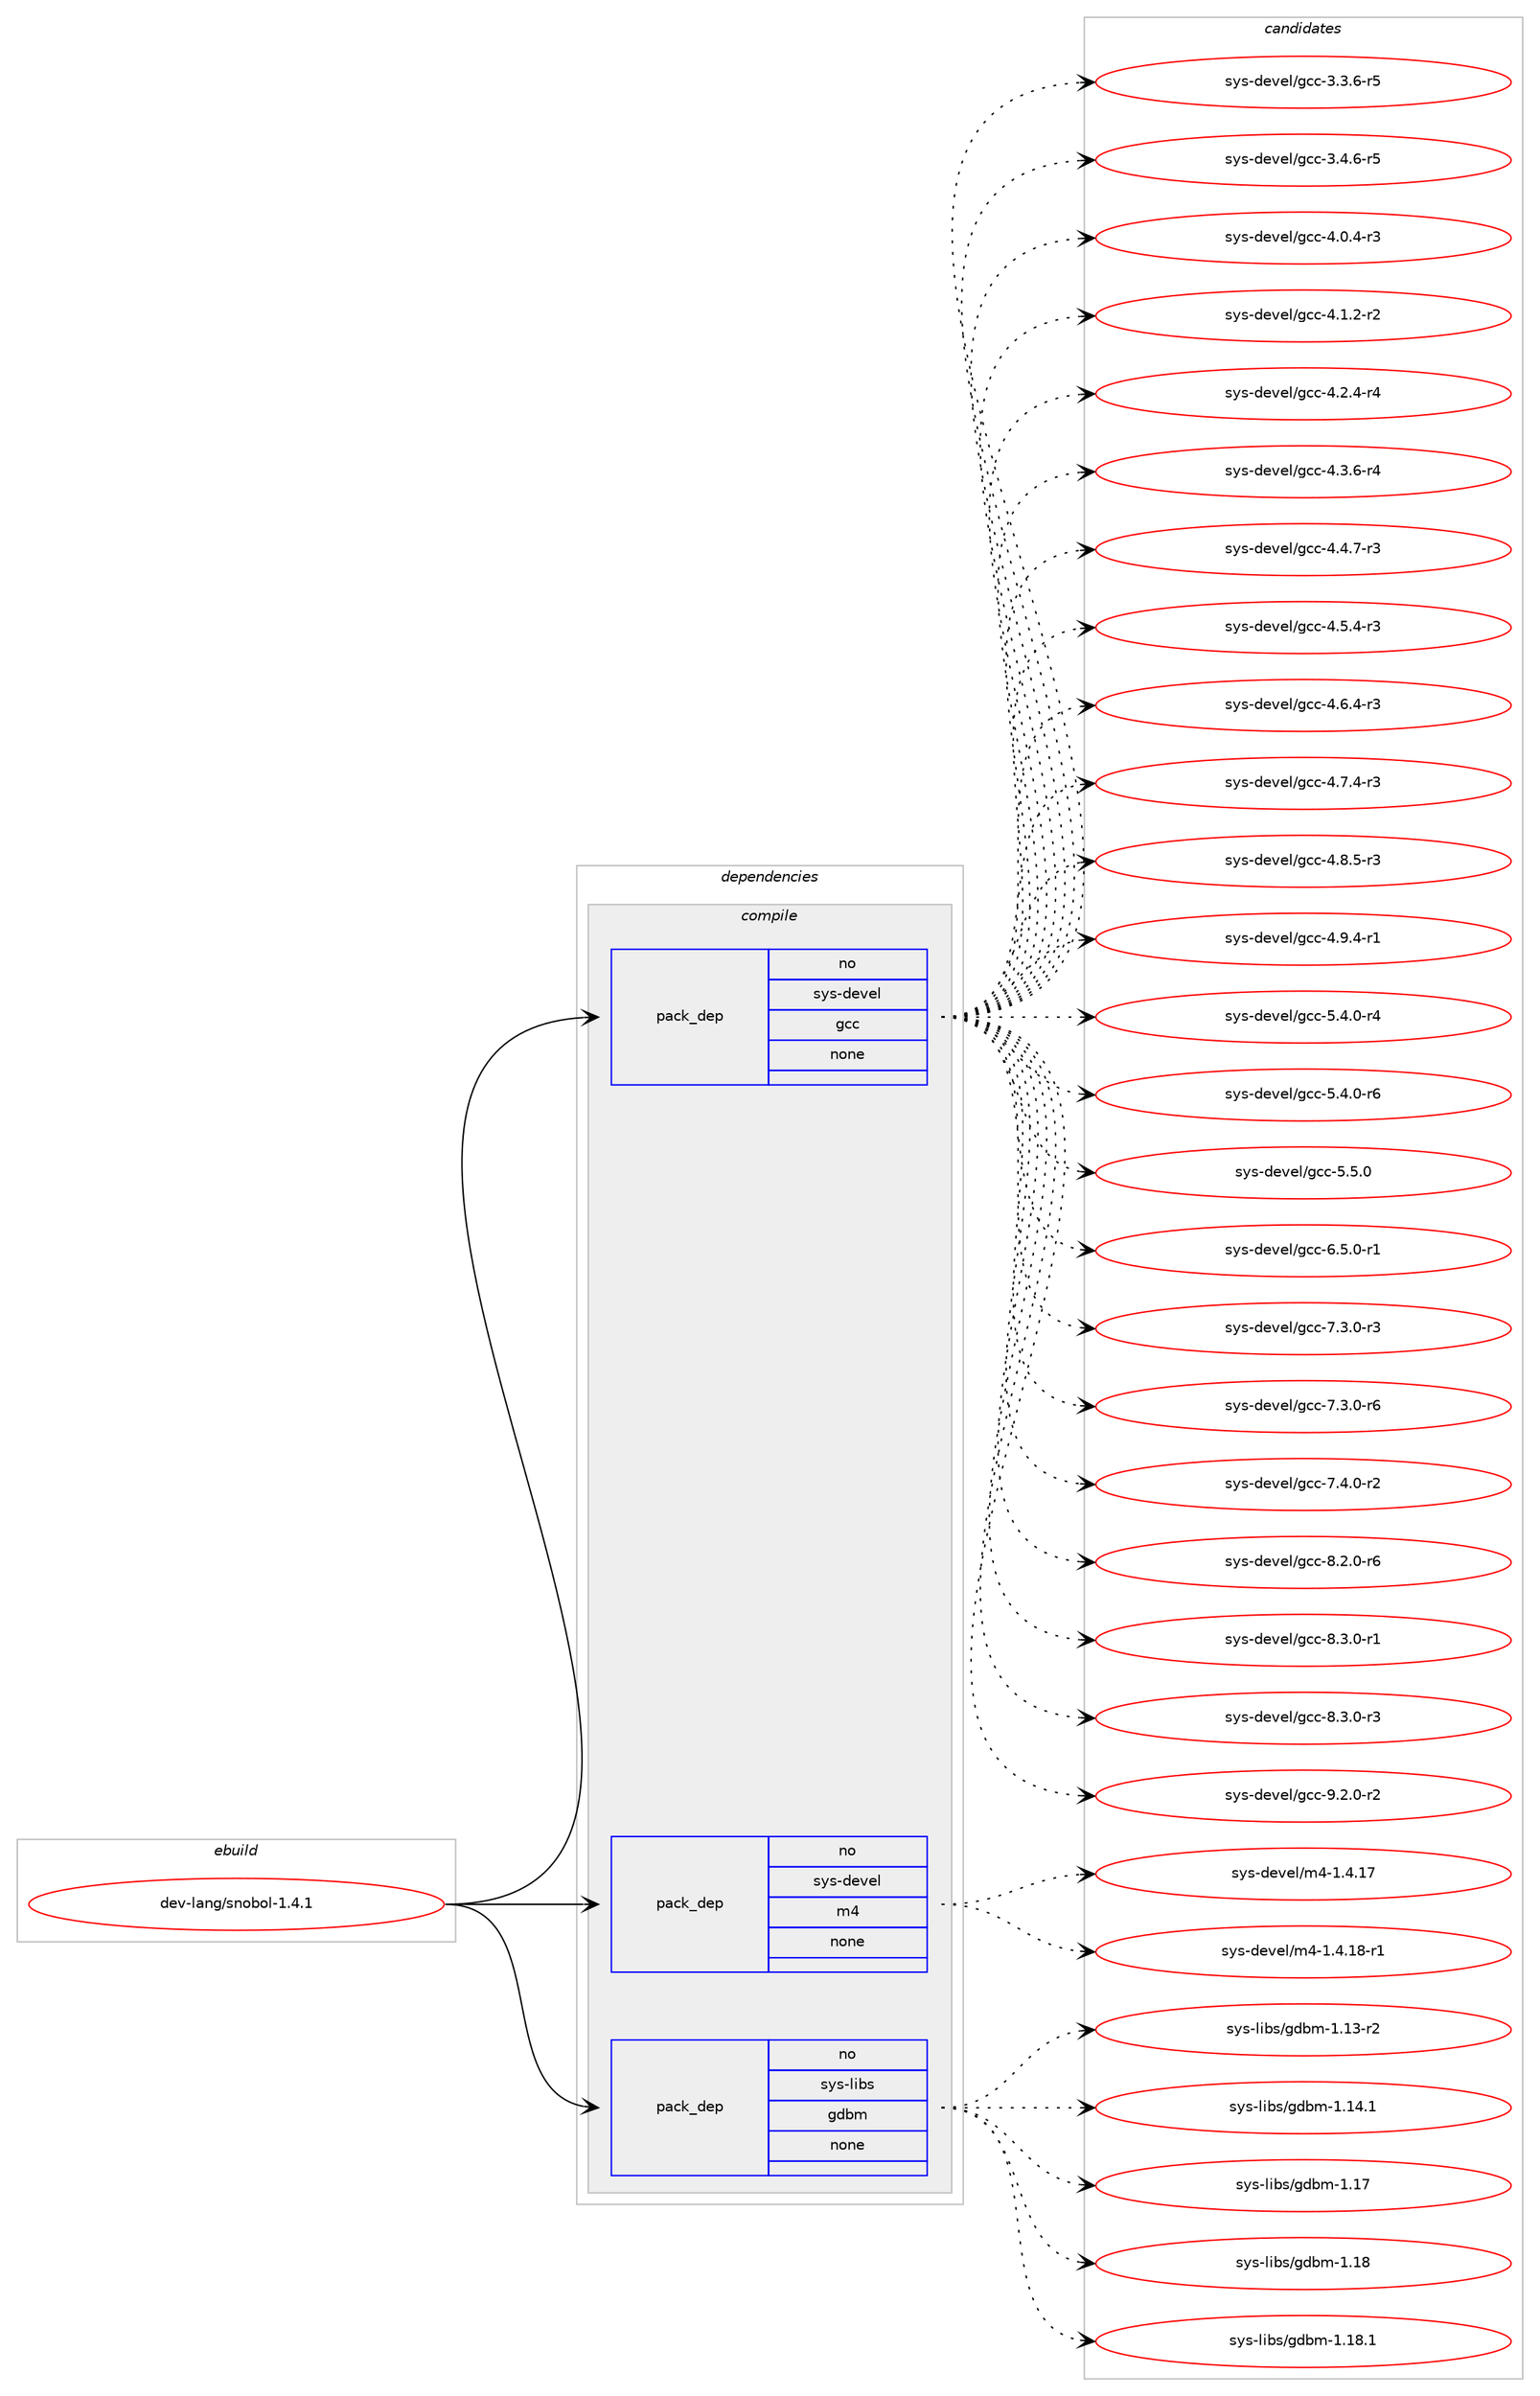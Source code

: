 digraph prolog {

# *************
# Graph options
# *************

newrank=true;
concentrate=true;
compound=true;
graph [rankdir=LR,fontname=Helvetica,fontsize=10,ranksep=1.5];#, ranksep=2.5, nodesep=0.2];
edge  [arrowhead=vee];
node  [fontname=Helvetica,fontsize=10];

# **********
# The ebuild
# **********

subgraph cluster_leftcol {
color=gray;
rank=same;
label=<<i>ebuild</i>>;
id [label="dev-lang/snobol-1.4.1", color=red, width=4, href="../dev-lang/snobol-1.4.1.svg"];
}

# ****************
# The dependencies
# ****************

subgraph cluster_midcol {
color=gray;
label=<<i>dependencies</i>>;
subgraph cluster_compile {
fillcolor="#eeeeee";
style=filled;
label=<<i>compile</i>>;
subgraph pack419371 {
dependency561506 [label=<<TABLE BORDER="0" CELLBORDER="1" CELLSPACING="0" CELLPADDING="4" WIDTH="220"><TR><TD ROWSPAN="6" CELLPADDING="30">pack_dep</TD></TR><TR><TD WIDTH="110">no</TD></TR><TR><TD>sys-devel</TD></TR><TR><TD>gcc</TD></TR><TR><TD>none</TD></TR><TR><TD></TD></TR></TABLE>>, shape=none, color=blue];
}
id:e -> dependency561506:w [weight=20,style="solid",arrowhead="vee"];
subgraph pack419372 {
dependency561507 [label=<<TABLE BORDER="0" CELLBORDER="1" CELLSPACING="0" CELLPADDING="4" WIDTH="220"><TR><TD ROWSPAN="6" CELLPADDING="30">pack_dep</TD></TR><TR><TD WIDTH="110">no</TD></TR><TR><TD>sys-devel</TD></TR><TR><TD>m4</TD></TR><TR><TD>none</TD></TR><TR><TD></TD></TR></TABLE>>, shape=none, color=blue];
}
id:e -> dependency561507:w [weight=20,style="solid",arrowhead="vee"];
subgraph pack419373 {
dependency561508 [label=<<TABLE BORDER="0" CELLBORDER="1" CELLSPACING="0" CELLPADDING="4" WIDTH="220"><TR><TD ROWSPAN="6" CELLPADDING="30">pack_dep</TD></TR><TR><TD WIDTH="110">no</TD></TR><TR><TD>sys-libs</TD></TR><TR><TD>gdbm</TD></TR><TR><TD>none</TD></TR><TR><TD></TD></TR></TABLE>>, shape=none, color=blue];
}
id:e -> dependency561508:w [weight=20,style="solid",arrowhead="vee"];
}
subgraph cluster_compileandrun {
fillcolor="#eeeeee";
style=filled;
label=<<i>compile and run</i>>;
}
subgraph cluster_run {
fillcolor="#eeeeee";
style=filled;
label=<<i>run</i>>;
}
}

# **************
# The candidates
# **************

subgraph cluster_choices {
rank=same;
color=gray;
label=<<i>candidates</i>>;

subgraph choice419371 {
color=black;
nodesep=1;
choice115121115451001011181011084710399994551465146544511453 [label="sys-devel/gcc-3.3.6-r5", color=red, width=4,href="../sys-devel/gcc-3.3.6-r5.svg"];
choice115121115451001011181011084710399994551465246544511453 [label="sys-devel/gcc-3.4.6-r5", color=red, width=4,href="../sys-devel/gcc-3.4.6-r5.svg"];
choice115121115451001011181011084710399994552464846524511451 [label="sys-devel/gcc-4.0.4-r3", color=red, width=4,href="../sys-devel/gcc-4.0.4-r3.svg"];
choice115121115451001011181011084710399994552464946504511450 [label="sys-devel/gcc-4.1.2-r2", color=red, width=4,href="../sys-devel/gcc-4.1.2-r2.svg"];
choice115121115451001011181011084710399994552465046524511452 [label="sys-devel/gcc-4.2.4-r4", color=red, width=4,href="../sys-devel/gcc-4.2.4-r4.svg"];
choice115121115451001011181011084710399994552465146544511452 [label="sys-devel/gcc-4.3.6-r4", color=red, width=4,href="../sys-devel/gcc-4.3.6-r4.svg"];
choice115121115451001011181011084710399994552465246554511451 [label="sys-devel/gcc-4.4.7-r3", color=red, width=4,href="../sys-devel/gcc-4.4.7-r3.svg"];
choice115121115451001011181011084710399994552465346524511451 [label="sys-devel/gcc-4.5.4-r3", color=red, width=4,href="../sys-devel/gcc-4.5.4-r3.svg"];
choice115121115451001011181011084710399994552465446524511451 [label="sys-devel/gcc-4.6.4-r3", color=red, width=4,href="../sys-devel/gcc-4.6.4-r3.svg"];
choice115121115451001011181011084710399994552465546524511451 [label="sys-devel/gcc-4.7.4-r3", color=red, width=4,href="../sys-devel/gcc-4.7.4-r3.svg"];
choice115121115451001011181011084710399994552465646534511451 [label="sys-devel/gcc-4.8.5-r3", color=red, width=4,href="../sys-devel/gcc-4.8.5-r3.svg"];
choice115121115451001011181011084710399994552465746524511449 [label="sys-devel/gcc-4.9.4-r1", color=red, width=4,href="../sys-devel/gcc-4.9.4-r1.svg"];
choice115121115451001011181011084710399994553465246484511452 [label="sys-devel/gcc-5.4.0-r4", color=red, width=4,href="../sys-devel/gcc-5.4.0-r4.svg"];
choice115121115451001011181011084710399994553465246484511454 [label="sys-devel/gcc-5.4.0-r6", color=red, width=4,href="../sys-devel/gcc-5.4.0-r6.svg"];
choice11512111545100101118101108471039999455346534648 [label="sys-devel/gcc-5.5.0", color=red, width=4,href="../sys-devel/gcc-5.5.0.svg"];
choice115121115451001011181011084710399994554465346484511449 [label="sys-devel/gcc-6.5.0-r1", color=red, width=4,href="../sys-devel/gcc-6.5.0-r1.svg"];
choice115121115451001011181011084710399994555465146484511451 [label="sys-devel/gcc-7.3.0-r3", color=red, width=4,href="../sys-devel/gcc-7.3.0-r3.svg"];
choice115121115451001011181011084710399994555465146484511454 [label="sys-devel/gcc-7.3.0-r6", color=red, width=4,href="../sys-devel/gcc-7.3.0-r6.svg"];
choice115121115451001011181011084710399994555465246484511450 [label="sys-devel/gcc-7.4.0-r2", color=red, width=4,href="../sys-devel/gcc-7.4.0-r2.svg"];
choice115121115451001011181011084710399994556465046484511454 [label="sys-devel/gcc-8.2.0-r6", color=red, width=4,href="../sys-devel/gcc-8.2.0-r6.svg"];
choice115121115451001011181011084710399994556465146484511449 [label="sys-devel/gcc-8.3.0-r1", color=red, width=4,href="../sys-devel/gcc-8.3.0-r1.svg"];
choice115121115451001011181011084710399994556465146484511451 [label="sys-devel/gcc-8.3.0-r3", color=red, width=4,href="../sys-devel/gcc-8.3.0-r3.svg"];
choice115121115451001011181011084710399994557465046484511450 [label="sys-devel/gcc-9.2.0-r2", color=red, width=4,href="../sys-devel/gcc-9.2.0-r2.svg"];
dependency561506:e -> choice115121115451001011181011084710399994551465146544511453:w [style=dotted,weight="100"];
dependency561506:e -> choice115121115451001011181011084710399994551465246544511453:w [style=dotted,weight="100"];
dependency561506:e -> choice115121115451001011181011084710399994552464846524511451:w [style=dotted,weight="100"];
dependency561506:e -> choice115121115451001011181011084710399994552464946504511450:w [style=dotted,weight="100"];
dependency561506:e -> choice115121115451001011181011084710399994552465046524511452:w [style=dotted,weight="100"];
dependency561506:e -> choice115121115451001011181011084710399994552465146544511452:w [style=dotted,weight="100"];
dependency561506:e -> choice115121115451001011181011084710399994552465246554511451:w [style=dotted,weight="100"];
dependency561506:e -> choice115121115451001011181011084710399994552465346524511451:w [style=dotted,weight="100"];
dependency561506:e -> choice115121115451001011181011084710399994552465446524511451:w [style=dotted,weight="100"];
dependency561506:e -> choice115121115451001011181011084710399994552465546524511451:w [style=dotted,weight="100"];
dependency561506:e -> choice115121115451001011181011084710399994552465646534511451:w [style=dotted,weight="100"];
dependency561506:e -> choice115121115451001011181011084710399994552465746524511449:w [style=dotted,weight="100"];
dependency561506:e -> choice115121115451001011181011084710399994553465246484511452:w [style=dotted,weight="100"];
dependency561506:e -> choice115121115451001011181011084710399994553465246484511454:w [style=dotted,weight="100"];
dependency561506:e -> choice11512111545100101118101108471039999455346534648:w [style=dotted,weight="100"];
dependency561506:e -> choice115121115451001011181011084710399994554465346484511449:w [style=dotted,weight="100"];
dependency561506:e -> choice115121115451001011181011084710399994555465146484511451:w [style=dotted,weight="100"];
dependency561506:e -> choice115121115451001011181011084710399994555465146484511454:w [style=dotted,weight="100"];
dependency561506:e -> choice115121115451001011181011084710399994555465246484511450:w [style=dotted,weight="100"];
dependency561506:e -> choice115121115451001011181011084710399994556465046484511454:w [style=dotted,weight="100"];
dependency561506:e -> choice115121115451001011181011084710399994556465146484511449:w [style=dotted,weight="100"];
dependency561506:e -> choice115121115451001011181011084710399994556465146484511451:w [style=dotted,weight="100"];
dependency561506:e -> choice115121115451001011181011084710399994557465046484511450:w [style=dotted,weight="100"];
}
subgraph choice419372 {
color=black;
nodesep=1;
choice11512111545100101118101108471095245494652464955 [label="sys-devel/m4-1.4.17", color=red, width=4,href="../sys-devel/m4-1.4.17.svg"];
choice115121115451001011181011084710952454946524649564511449 [label="sys-devel/m4-1.4.18-r1", color=red, width=4,href="../sys-devel/m4-1.4.18-r1.svg"];
dependency561507:e -> choice11512111545100101118101108471095245494652464955:w [style=dotted,weight="100"];
dependency561507:e -> choice115121115451001011181011084710952454946524649564511449:w [style=dotted,weight="100"];
}
subgraph choice419373 {
color=black;
nodesep=1;
choice1151211154510810598115471031009810945494649514511450 [label="sys-libs/gdbm-1.13-r2", color=red, width=4,href="../sys-libs/gdbm-1.13-r2.svg"];
choice1151211154510810598115471031009810945494649524649 [label="sys-libs/gdbm-1.14.1", color=red, width=4,href="../sys-libs/gdbm-1.14.1.svg"];
choice115121115451081059811547103100981094549464955 [label="sys-libs/gdbm-1.17", color=red, width=4,href="../sys-libs/gdbm-1.17.svg"];
choice115121115451081059811547103100981094549464956 [label="sys-libs/gdbm-1.18", color=red, width=4,href="../sys-libs/gdbm-1.18.svg"];
choice1151211154510810598115471031009810945494649564649 [label="sys-libs/gdbm-1.18.1", color=red, width=4,href="../sys-libs/gdbm-1.18.1.svg"];
dependency561508:e -> choice1151211154510810598115471031009810945494649514511450:w [style=dotted,weight="100"];
dependency561508:e -> choice1151211154510810598115471031009810945494649524649:w [style=dotted,weight="100"];
dependency561508:e -> choice115121115451081059811547103100981094549464955:w [style=dotted,weight="100"];
dependency561508:e -> choice115121115451081059811547103100981094549464956:w [style=dotted,weight="100"];
dependency561508:e -> choice1151211154510810598115471031009810945494649564649:w [style=dotted,weight="100"];
}
}

}
